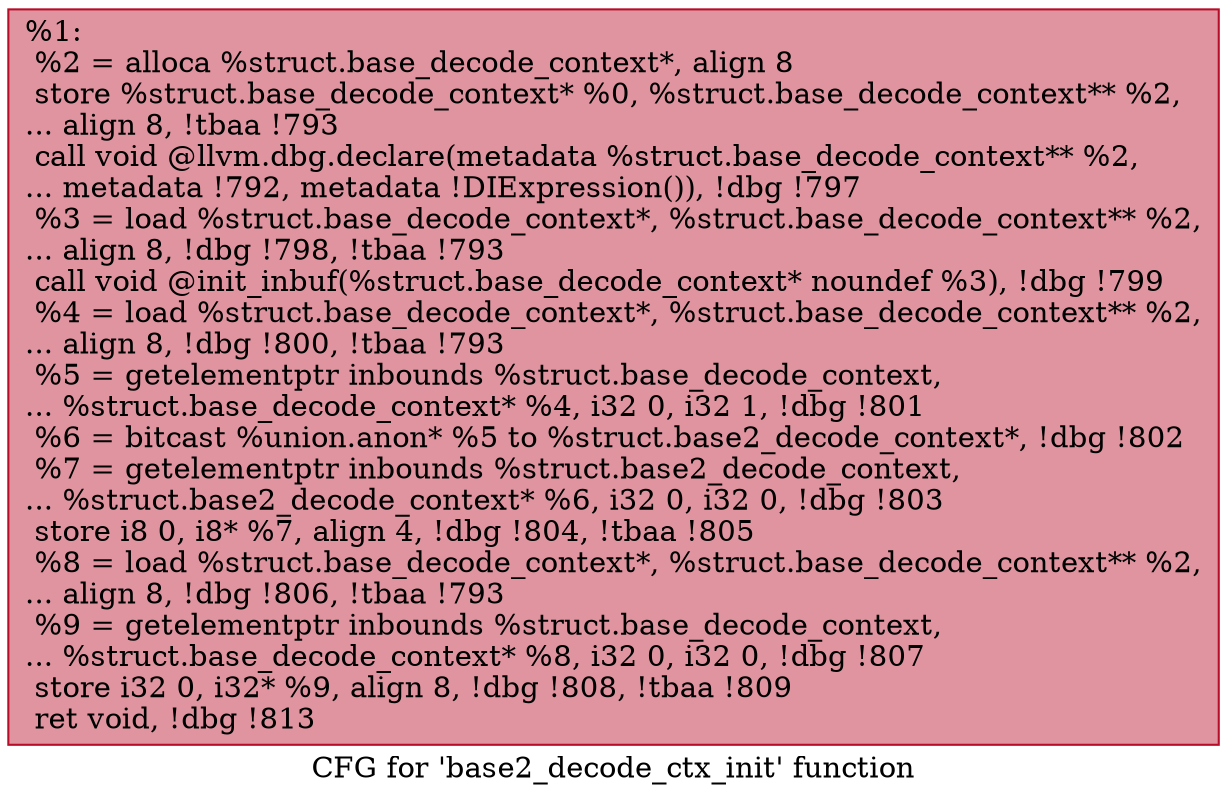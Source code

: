digraph "CFG for 'base2_decode_ctx_init' function" {
	label="CFG for 'base2_decode_ctx_init' function";

	Node0xd3f360 [shape=record,color="#b70d28ff", style=filled, fillcolor="#b70d2870",label="{%1:\l  %2 = alloca %struct.base_decode_context*, align 8\l  store %struct.base_decode_context* %0, %struct.base_decode_context** %2,\l... align 8, !tbaa !793\l  call void @llvm.dbg.declare(metadata %struct.base_decode_context** %2,\l... metadata !792, metadata !DIExpression()), !dbg !797\l  %3 = load %struct.base_decode_context*, %struct.base_decode_context** %2,\l... align 8, !dbg !798, !tbaa !793\l  call void @init_inbuf(%struct.base_decode_context* noundef %3), !dbg !799\l  %4 = load %struct.base_decode_context*, %struct.base_decode_context** %2,\l... align 8, !dbg !800, !tbaa !793\l  %5 = getelementptr inbounds %struct.base_decode_context,\l... %struct.base_decode_context* %4, i32 0, i32 1, !dbg !801\l  %6 = bitcast %union.anon* %5 to %struct.base2_decode_context*, !dbg !802\l  %7 = getelementptr inbounds %struct.base2_decode_context,\l... %struct.base2_decode_context* %6, i32 0, i32 0, !dbg !803\l  store i8 0, i8* %7, align 4, !dbg !804, !tbaa !805\l  %8 = load %struct.base_decode_context*, %struct.base_decode_context** %2,\l... align 8, !dbg !806, !tbaa !793\l  %9 = getelementptr inbounds %struct.base_decode_context,\l... %struct.base_decode_context* %8, i32 0, i32 0, !dbg !807\l  store i32 0, i32* %9, align 8, !dbg !808, !tbaa !809\l  ret void, !dbg !813\l}"];
}
